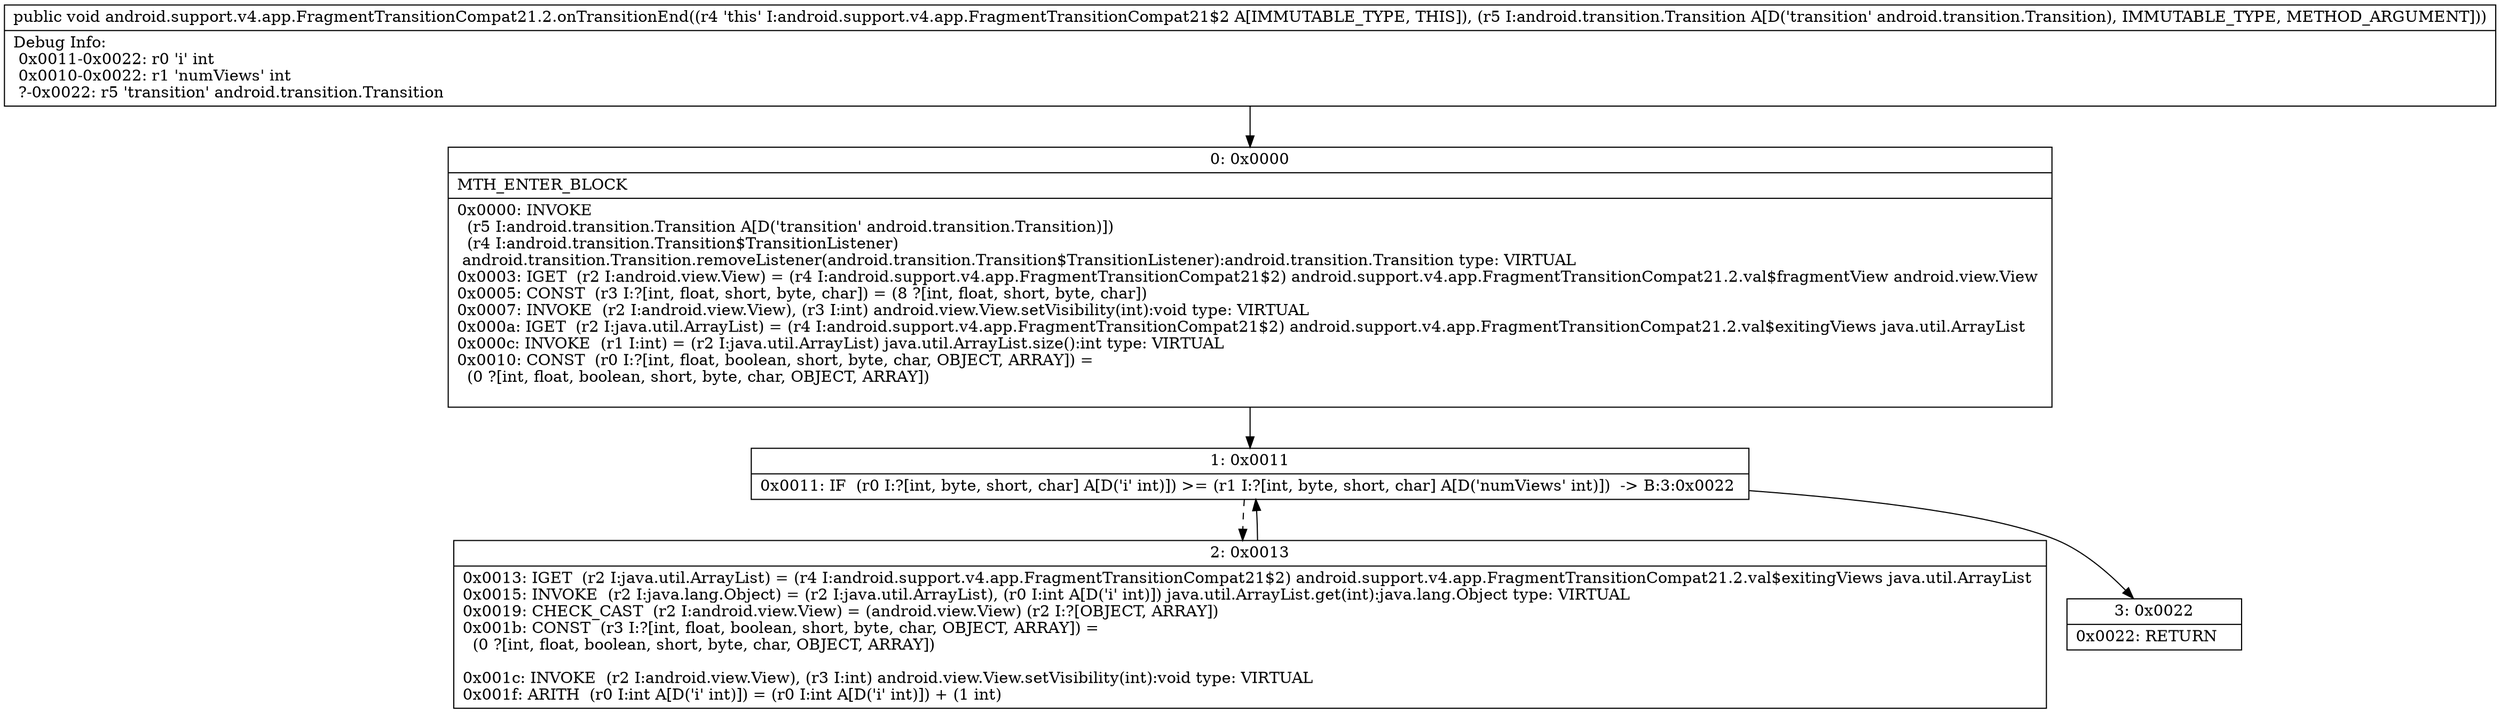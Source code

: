 digraph "CFG forandroid.support.v4.app.FragmentTransitionCompat21.2.onTransitionEnd(Landroid\/transition\/Transition;)V" {
Node_0 [shape=record,label="{0\:\ 0x0000|MTH_ENTER_BLOCK\l|0x0000: INVOKE  \l  (r5 I:android.transition.Transition A[D('transition' android.transition.Transition)])\l  (r4 I:android.transition.Transition$TransitionListener)\l android.transition.Transition.removeListener(android.transition.Transition$TransitionListener):android.transition.Transition type: VIRTUAL \l0x0003: IGET  (r2 I:android.view.View) = (r4 I:android.support.v4.app.FragmentTransitionCompat21$2) android.support.v4.app.FragmentTransitionCompat21.2.val$fragmentView android.view.View \l0x0005: CONST  (r3 I:?[int, float, short, byte, char]) = (8 ?[int, float, short, byte, char]) \l0x0007: INVOKE  (r2 I:android.view.View), (r3 I:int) android.view.View.setVisibility(int):void type: VIRTUAL \l0x000a: IGET  (r2 I:java.util.ArrayList) = (r4 I:android.support.v4.app.FragmentTransitionCompat21$2) android.support.v4.app.FragmentTransitionCompat21.2.val$exitingViews java.util.ArrayList \l0x000c: INVOKE  (r1 I:int) = (r2 I:java.util.ArrayList) java.util.ArrayList.size():int type: VIRTUAL \l0x0010: CONST  (r0 I:?[int, float, boolean, short, byte, char, OBJECT, ARRAY]) = \l  (0 ?[int, float, boolean, short, byte, char, OBJECT, ARRAY])\l \l}"];
Node_1 [shape=record,label="{1\:\ 0x0011|0x0011: IF  (r0 I:?[int, byte, short, char] A[D('i' int)]) \>= (r1 I:?[int, byte, short, char] A[D('numViews' int)])  \-\> B:3:0x0022 \l}"];
Node_2 [shape=record,label="{2\:\ 0x0013|0x0013: IGET  (r2 I:java.util.ArrayList) = (r4 I:android.support.v4.app.FragmentTransitionCompat21$2) android.support.v4.app.FragmentTransitionCompat21.2.val$exitingViews java.util.ArrayList \l0x0015: INVOKE  (r2 I:java.lang.Object) = (r2 I:java.util.ArrayList), (r0 I:int A[D('i' int)]) java.util.ArrayList.get(int):java.lang.Object type: VIRTUAL \l0x0019: CHECK_CAST  (r2 I:android.view.View) = (android.view.View) (r2 I:?[OBJECT, ARRAY]) \l0x001b: CONST  (r3 I:?[int, float, boolean, short, byte, char, OBJECT, ARRAY]) = \l  (0 ?[int, float, boolean, short, byte, char, OBJECT, ARRAY])\l \l0x001c: INVOKE  (r2 I:android.view.View), (r3 I:int) android.view.View.setVisibility(int):void type: VIRTUAL \l0x001f: ARITH  (r0 I:int A[D('i' int)]) = (r0 I:int A[D('i' int)]) + (1 int) \l}"];
Node_3 [shape=record,label="{3\:\ 0x0022|0x0022: RETURN   \l}"];
MethodNode[shape=record,label="{public void android.support.v4.app.FragmentTransitionCompat21.2.onTransitionEnd((r4 'this' I:android.support.v4.app.FragmentTransitionCompat21$2 A[IMMUTABLE_TYPE, THIS]), (r5 I:android.transition.Transition A[D('transition' android.transition.Transition), IMMUTABLE_TYPE, METHOD_ARGUMENT]))  | Debug Info:\l  0x0011\-0x0022: r0 'i' int\l  0x0010\-0x0022: r1 'numViews' int\l  ?\-0x0022: r5 'transition' android.transition.Transition\l}"];
MethodNode -> Node_0;
Node_0 -> Node_1;
Node_1 -> Node_2[style=dashed];
Node_1 -> Node_3;
Node_2 -> Node_1;
}

